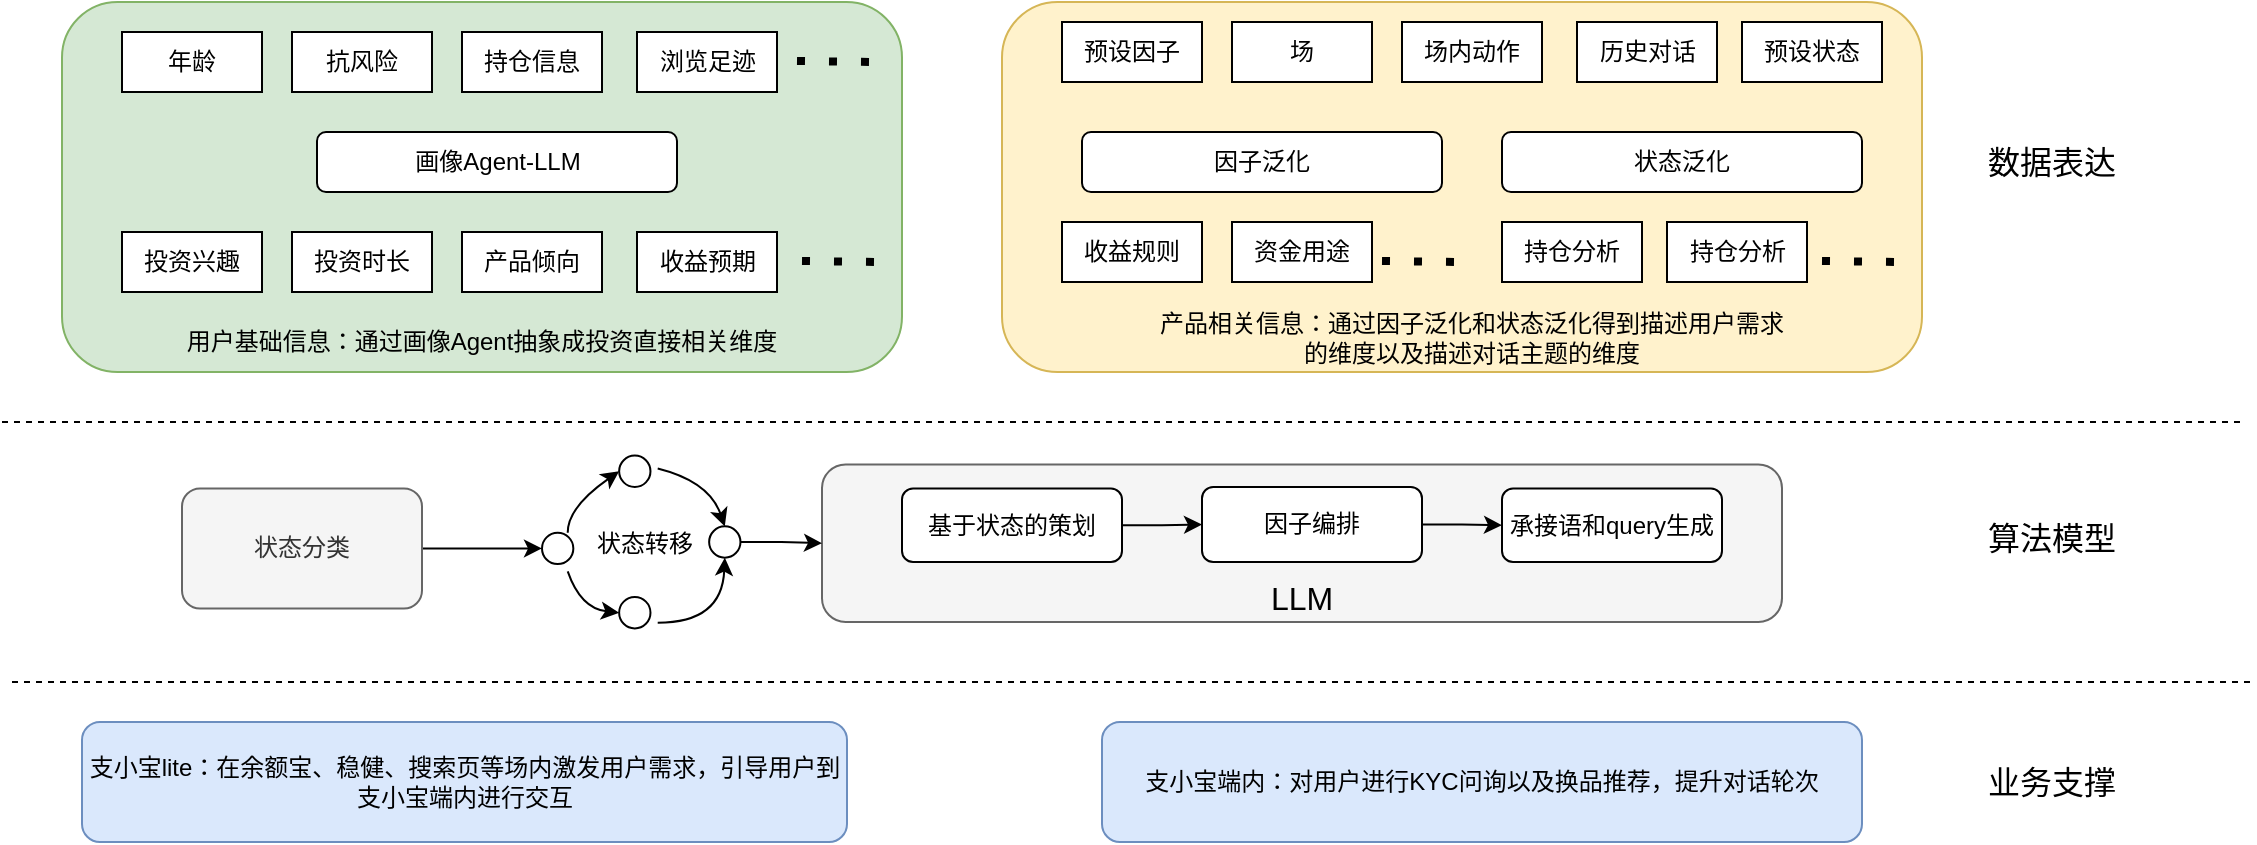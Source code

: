 <mxfile version="23.1.5" type="github">
  <diagram name="第 1 页" id="4OQSbM-UqQSi4J07hlUe">
    <mxGraphModel dx="1434" dy="820" grid="1" gridSize="10" guides="1" tooltips="1" connect="1" arrows="1" fold="1" page="1" pageScale="1" pageWidth="1200" pageHeight="500" math="0" shadow="0">
      <root>
        <mxCell id="0" />
        <mxCell id="1" parent="0" />
        <mxCell id="lh9OxJZ50uBvEwE671Iv-82" value="" style="rounded=1;whiteSpace=wrap;html=1;fillColor=#f5f5f5;fontColor=#333333;strokeColor=#666666;" vertex="1" parent="1">
          <mxGeometry x="470" y="251.24" width="480" height="78.76" as="geometry" />
        </mxCell>
        <mxCell id="lh9OxJZ50uBvEwE671Iv-33" value="" style="rounded=1;whiteSpace=wrap;html=1;fillColor=#d5e8d4;strokeColor=#82b366;" vertex="1" parent="1">
          <mxGeometry x="90" y="20" width="420" height="185" as="geometry" />
        </mxCell>
        <mxCell id="lh9OxJZ50uBvEwE671Iv-34" value="年龄" style="rounded=0;whiteSpace=wrap;html=1;" vertex="1" parent="1">
          <mxGeometry x="120" y="35" width="70" height="30" as="geometry" />
        </mxCell>
        <mxCell id="lh9OxJZ50uBvEwE671Iv-36" value="抗风险" style="rounded=0;whiteSpace=wrap;html=1;" vertex="1" parent="1">
          <mxGeometry x="205" y="35" width="70" height="30" as="geometry" />
        </mxCell>
        <mxCell id="lh9OxJZ50uBvEwE671Iv-37" value="持仓信息" style="rounded=0;whiteSpace=wrap;html=1;" vertex="1" parent="1">
          <mxGeometry x="290" y="35" width="70" height="30" as="geometry" />
        </mxCell>
        <mxCell id="lh9OxJZ50uBvEwE671Iv-38" value="" style="endArrow=none;dashed=1;html=1;dashPattern=1 3;strokeWidth=4;rounded=0;" edge="1" parent="1">
          <mxGeometry width="50" height="50" relative="1" as="geometry">
            <mxPoint x="457.5" y="49.5" as="sourcePoint" />
            <mxPoint x="497.5" y="50" as="targetPoint" />
          </mxGeometry>
        </mxCell>
        <mxCell id="lh9OxJZ50uBvEwE671Iv-39" value="画像Agent-LLM" style="rounded=1;whiteSpace=wrap;html=1;" vertex="1" parent="1">
          <mxGeometry x="217.5" y="85" width="180" height="30" as="geometry" />
        </mxCell>
        <mxCell id="lh9OxJZ50uBvEwE671Iv-40" value="投资兴趣" style="rounded=0;whiteSpace=wrap;html=1;" vertex="1" parent="1">
          <mxGeometry x="120" y="135" width="70" height="30" as="geometry" />
        </mxCell>
        <mxCell id="lh9OxJZ50uBvEwE671Iv-41" value="产品倾向" style="rounded=0;whiteSpace=wrap;html=1;" vertex="1" parent="1">
          <mxGeometry x="290" y="135" width="70" height="30" as="geometry" />
        </mxCell>
        <mxCell id="lh9OxJZ50uBvEwE671Iv-42" value="收益预期" style="rounded=0;whiteSpace=wrap;html=1;" vertex="1" parent="1">
          <mxGeometry x="377.5" y="135" width="70" height="30" as="geometry" />
        </mxCell>
        <mxCell id="lh9OxJZ50uBvEwE671Iv-43" value="" style="endArrow=none;dashed=1;html=1;dashPattern=1 3;strokeWidth=4;rounded=0;" edge="1" parent="1">
          <mxGeometry width="50" height="50" relative="1" as="geometry">
            <mxPoint x="460" y="149.5" as="sourcePoint" />
            <mxPoint x="500" y="150" as="targetPoint" />
          </mxGeometry>
        </mxCell>
        <mxCell id="lh9OxJZ50uBvEwE671Iv-44" value="投资时长" style="rounded=0;whiteSpace=wrap;html=1;" vertex="1" parent="1">
          <mxGeometry x="205" y="135" width="70" height="30" as="geometry" />
        </mxCell>
        <mxCell id="lh9OxJZ50uBvEwE671Iv-45" value="浏览足迹" style="rounded=0;whiteSpace=wrap;html=1;" vertex="1" parent="1">
          <mxGeometry x="377.5" y="35" width="70" height="30" as="geometry" />
        </mxCell>
        <mxCell id="lh9OxJZ50uBvEwE671Iv-50" value="" style="rounded=1;whiteSpace=wrap;html=1;fillColor=#fff2cc;strokeColor=#d6b656;" vertex="1" parent="1">
          <mxGeometry x="560" y="20" width="460" height="185" as="geometry" />
        </mxCell>
        <mxCell id="lh9OxJZ50uBvEwE671Iv-51" value="预设因子" style="rounded=0;whiteSpace=wrap;html=1;" vertex="1" parent="1">
          <mxGeometry x="590" y="30" width="70" height="30" as="geometry" />
        </mxCell>
        <mxCell id="lh9OxJZ50uBvEwE671Iv-52" value="场" style="rounded=0;whiteSpace=wrap;html=1;" vertex="1" parent="1">
          <mxGeometry x="675" y="30" width="70" height="30" as="geometry" />
        </mxCell>
        <mxCell id="lh9OxJZ50uBvEwE671Iv-53" value="场内动作" style="rounded=0;whiteSpace=wrap;html=1;" vertex="1" parent="1">
          <mxGeometry x="760" y="30" width="70" height="30" as="geometry" />
        </mxCell>
        <mxCell id="lh9OxJZ50uBvEwE671Iv-55" value="因子泛化" style="rounded=1;whiteSpace=wrap;html=1;" vertex="1" parent="1">
          <mxGeometry x="600" y="85" width="180" height="30" as="geometry" />
        </mxCell>
        <mxCell id="lh9OxJZ50uBvEwE671Iv-56" value="收益规则" style="rounded=0;whiteSpace=wrap;html=1;" vertex="1" parent="1">
          <mxGeometry x="590" y="130" width="70" height="30" as="geometry" />
        </mxCell>
        <mxCell id="lh9OxJZ50uBvEwE671Iv-58" value="持仓分析" style="rounded=0;whiteSpace=wrap;html=1;" vertex="1" parent="1">
          <mxGeometry x="810" y="130" width="70" height="30" as="geometry" />
        </mxCell>
        <mxCell id="lh9OxJZ50uBvEwE671Iv-60" value="资金用途" style="rounded=0;whiteSpace=wrap;html=1;" vertex="1" parent="1">
          <mxGeometry x="675" y="130" width="70" height="30" as="geometry" />
        </mxCell>
        <mxCell id="lh9OxJZ50uBvEwE671Iv-61" value="历史对话" style="rounded=0;whiteSpace=wrap;html=1;" vertex="1" parent="1">
          <mxGeometry x="847.5" y="30" width="70" height="30" as="geometry" />
        </mxCell>
        <mxCell id="lh9OxJZ50uBvEwE671Iv-62" value="预设状态" style="rounded=0;whiteSpace=wrap;html=1;" vertex="1" parent="1">
          <mxGeometry x="930" y="30" width="70" height="30" as="geometry" />
        </mxCell>
        <mxCell id="lh9OxJZ50uBvEwE671Iv-63" value="状态泛化" style="rounded=1;whiteSpace=wrap;html=1;" vertex="1" parent="1">
          <mxGeometry x="810" y="85" width="180" height="30" as="geometry" />
        </mxCell>
        <mxCell id="lh9OxJZ50uBvEwE671Iv-64" value="持仓分析" style="rounded=0;whiteSpace=wrap;html=1;" vertex="1" parent="1">
          <mxGeometry x="892.5" y="130" width="70" height="30" as="geometry" />
        </mxCell>
        <mxCell id="lh9OxJZ50uBvEwE671Iv-65" value="" style="endArrow=none;dashed=1;html=1;dashPattern=1 3;strokeWidth=4;rounded=0;" edge="1" parent="1">
          <mxGeometry width="50" height="50" relative="1" as="geometry">
            <mxPoint x="750" y="149.5" as="sourcePoint" />
            <mxPoint x="790" y="150" as="targetPoint" />
          </mxGeometry>
        </mxCell>
        <mxCell id="lh9OxJZ50uBvEwE671Iv-66" value="" style="endArrow=none;dashed=1;html=1;dashPattern=1 3;strokeWidth=4;rounded=0;" edge="1" parent="1">
          <mxGeometry width="50" height="50" relative="1" as="geometry">
            <mxPoint x="970" y="149.5" as="sourcePoint" />
            <mxPoint x="1010" y="150" as="targetPoint" />
          </mxGeometry>
        </mxCell>
        <mxCell id="lh9OxJZ50uBvEwE671Iv-87" style="edgeStyle=orthogonalEdgeStyle;rounded=0;orthogonalLoop=1;jettySize=auto;html=1;exitX=1;exitY=0.5;exitDx=0;exitDy=0;entryX=0;entryY=0.5;entryDx=0;entryDy=0;" edge="1" parent="1" source="lh9OxJZ50uBvEwE671Iv-67" target="lh9OxJZ50uBvEwE671Iv-68">
          <mxGeometry relative="1" as="geometry" />
        </mxCell>
        <mxCell id="lh9OxJZ50uBvEwE671Iv-67" value="状态分类" style="rounded=1;whiteSpace=wrap;html=1;fillColor=#f5f5f5;fontColor=#333333;strokeColor=#666666;" vertex="1" parent="1">
          <mxGeometry x="150" y="263.22" width="120" height="60" as="geometry" />
        </mxCell>
        <mxCell id="lh9OxJZ50uBvEwE671Iv-68" value="" style="ellipse;whiteSpace=wrap;html=1;aspect=fixed;" vertex="1" parent="1">
          <mxGeometry x="330" y="285.381" width="15.67" height="15.67" as="geometry" />
        </mxCell>
        <mxCell id="lh9OxJZ50uBvEwE671Iv-69" value="" style="ellipse;whiteSpace=wrap;html=1;aspect=fixed;" vertex="1" parent="1">
          <mxGeometry x="368.571" y="246.81" width="15.67" height="15.67" as="geometry" />
        </mxCell>
        <mxCell id="lh9OxJZ50uBvEwE671Iv-70" value="" style="ellipse;whiteSpace=wrap;html=1;aspect=fixed;" vertex="1" parent="1">
          <mxGeometry x="368.571" y="317.524" width="15.67" height="15.67" as="geometry" />
        </mxCell>
        <mxCell id="lh9OxJZ50uBvEwE671Iv-88" style="edgeStyle=orthogonalEdgeStyle;rounded=0;orthogonalLoop=1;jettySize=auto;html=1;exitX=1;exitY=0.5;exitDx=0;exitDy=0;entryX=0;entryY=0.5;entryDx=0;entryDy=0;" edge="1" parent="1" source="lh9OxJZ50uBvEwE671Iv-71" target="lh9OxJZ50uBvEwE671Iv-82">
          <mxGeometry relative="1" as="geometry" />
        </mxCell>
        <mxCell id="lh9OxJZ50uBvEwE671Iv-71" value="" style="ellipse;whiteSpace=wrap;html=1;aspect=fixed;" vertex="1" parent="1">
          <mxGeometry x="413.571" y="282.167" width="15.67" height="15.67" as="geometry" />
        </mxCell>
        <mxCell id="lh9OxJZ50uBvEwE671Iv-72" value="" style="curved=1;endArrow=classic;html=1;rounded=0;entryX=0;entryY=0.5;entryDx=0;entryDy=0;" edge="1" parent="1" target="lh9OxJZ50uBvEwE671Iv-69">
          <mxGeometry width="50" height="50" relative="1" as="geometry">
            <mxPoint x="342.857" y="285.381" as="sourcePoint" />
            <mxPoint x="378.214" y="259.667" as="targetPoint" />
            <Array as="points">
              <mxPoint x="342.857" y="272.524" />
            </Array>
          </mxGeometry>
        </mxCell>
        <mxCell id="lh9OxJZ50uBvEwE671Iv-73" value="" style="curved=1;endArrow=classic;html=1;rounded=0;entryX=0;entryY=0.5;entryDx=0;entryDy=0;" edge="1" parent="1" target="lh9OxJZ50uBvEwE671Iv-70">
          <mxGeometry width="50" height="50" relative="1" as="geometry">
            <mxPoint x="342.857" y="304.667" as="sourcePoint" />
            <mxPoint x="375" y="327.167" as="targetPoint" />
            <Array as="points">
              <mxPoint x="349.286" y="323.149" />
            </Array>
          </mxGeometry>
        </mxCell>
        <mxCell id="lh9OxJZ50uBvEwE671Iv-74" value="" style="curved=1;endArrow=classic;html=1;rounded=0;entryX=0.5;entryY=0;entryDx=0;entryDy=0;" edge="1" parent="1" target="lh9OxJZ50uBvEwE671Iv-71">
          <mxGeometry width="50" height="50" relative="1" as="geometry">
            <mxPoint x="387.857" y="253.239" as="sourcePoint" />
            <mxPoint x="420" y="221.096" as="targetPoint" />
            <Array as="points">
              <mxPoint x="413.571" y="259.667" />
            </Array>
          </mxGeometry>
        </mxCell>
        <mxCell id="lh9OxJZ50uBvEwE671Iv-75" value="" style="curved=1;endArrow=classic;html=1;rounded=0;entryX=0.5;entryY=1;entryDx=0;entryDy=0;" edge="1" parent="1" target="lh9OxJZ50uBvEwE671Iv-71">
          <mxGeometry width="50" height="50" relative="1" as="geometry">
            <mxPoint x="387.857" y="330.381" as="sourcePoint" />
            <mxPoint x="420" y="298.239" as="targetPoint" />
            <Array as="points">
              <mxPoint x="420" y="330.381" />
            </Array>
          </mxGeometry>
        </mxCell>
        <mxCell id="lh9OxJZ50uBvEwE671Iv-76" value="状态转移" style="text;html=1;strokeColor=none;fillColor=none;align=center;verticalAlign=middle;whiteSpace=wrap;rounded=0;" vertex="1" parent="1">
          <mxGeometry x="355.714" y="276.31" width="51.429" height="30" as="geometry" />
        </mxCell>
        <mxCell id="lh9OxJZ50uBvEwE671Iv-85" style="edgeStyle=orthogonalEdgeStyle;rounded=0;orthogonalLoop=1;jettySize=auto;html=1;exitX=1;exitY=0.5;exitDx=0;exitDy=0;entryX=0;entryY=0.5;entryDx=0;entryDy=0;" edge="1" parent="1" source="lh9OxJZ50uBvEwE671Iv-77" target="lh9OxJZ50uBvEwE671Iv-80">
          <mxGeometry relative="1" as="geometry" />
        </mxCell>
        <mxCell id="lh9OxJZ50uBvEwE671Iv-77" value="基于状态的策划" style="rounded=1;whiteSpace=wrap;html=1;" vertex="1" parent="1">
          <mxGeometry x="510" y="263.22" width="110" height="36.78" as="geometry" />
        </mxCell>
        <mxCell id="lh9OxJZ50uBvEwE671Iv-86" style="edgeStyle=orthogonalEdgeStyle;rounded=0;orthogonalLoop=1;jettySize=auto;html=1;exitX=1;exitY=0.5;exitDx=0;exitDy=0;entryX=0;entryY=0.5;entryDx=0;entryDy=0;" edge="1" parent="1" source="lh9OxJZ50uBvEwE671Iv-80" target="lh9OxJZ50uBvEwE671Iv-81">
          <mxGeometry relative="1" as="geometry" />
        </mxCell>
        <mxCell id="lh9OxJZ50uBvEwE671Iv-80" value="因子编排" style="rounded=1;whiteSpace=wrap;html=1;" vertex="1" parent="1">
          <mxGeometry x="660" y="262.48" width="110" height="37.52" as="geometry" />
        </mxCell>
        <mxCell id="lh9OxJZ50uBvEwE671Iv-81" value="承接语和query生成" style="rounded=1;whiteSpace=wrap;html=1;" vertex="1" parent="1">
          <mxGeometry x="810" y="263.22" width="110" height="36.78" as="geometry" />
        </mxCell>
        <mxCell id="lh9OxJZ50uBvEwE671Iv-83" value="&lt;font style=&quot;font-size: 16px;&quot;&gt;LLM&lt;/font&gt;" style="text;html=1;align=center;verticalAlign=middle;whiteSpace=wrap;rounded=0;" vertex="1" parent="1">
          <mxGeometry x="680" y="303.19" width="60" height="30" as="geometry" />
        </mxCell>
        <mxCell id="lh9OxJZ50uBvEwE671Iv-89" value="支小宝lite：在余额宝、稳健、搜索页等场内激发用户需求，引导用户到支小宝端内进行交互" style="rounded=1;whiteSpace=wrap;html=1;fillColor=#dae8fc;strokeColor=#6c8ebf;" vertex="1" parent="1">
          <mxGeometry x="100" y="380" width="382.5" height="60" as="geometry" />
        </mxCell>
        <mxCell id="lh9OxJZ50uBvEwE671Iv-90" value="支小宝端内：对用户进行KYC问询以及换品推荐，提升对话轮次" style="rounded=1;whiteSpace=wrap;html=1;fillColor=#dae8fc;strokeColor=#6c8ebf;" vertex="1" parent="1">
          <mxGeometry x="610" y="380" width="380" height="60" as="geometry" />
        </mxCell>
        <mxCell id="lh9OxJZ50uBvEwE671Iv-93" value="用户基础信息：通过画像Agent抽象成投资直接相关维度" style="text;html=1;align=center;verticalAlign=middle;whiteSpace=wrap;rounded=0;" vertex="1" parent="1">
          <mxGeometry x="140" y="175" width="320" height="30" as="geometry" />
        </mxCell>
        <mxCell id="lh9OxJZ50uBvEwE671Iv-94" value="产品相关信息：通过因子泛化和状态泛化得到描述用户需求的维度以及描述对话主题的维度" style="text;html=1;align=center;verticalAlign=middle;whiteSpace=wrap;rounded=0;" vertex="1" parent="1">
          <mxGeometry x="635" y="172.5" width="320" height="30" as="geometry" />
        </mxCell>
        <mxCell id="lh9OxJZ50uBvEwE671Iv-95" value="" style="endArrow=none;dashed=1;html=1;rounded=0;" edge="1" parent="1">
          <mxGeometry width="50" height="50" relative="1" as="geometry">
            <mxPoint x="60" y="230" as="sourcePoint" />
            <mxPoint x="1180" y="230" as="targetPoint" />
          </mxGeometry>
        </mxCell>
        <mxCell id="lh9OxJZ50uBvEwE671Iv-96" value="" style="endArrow=none;dashed=1;html=1;rounded=0;" edge="1" parent="1">
          <mxGeometry width="50" height="50" relative="1" as="geometry">
            <mxPoint x="65" y="360" as="sourcePoint" />
            <mxPoint x="1185" y="360" as="targetPoint" />
          </mxGeometry>
        </mxCell>
        <mxCell id="lh9OxJZ50uBvEwE671Iv-97" value="&lt;font style=&quot;font-size: 16px;&quot;&gt;数据表达&lt;/font&gt;" style="text;html=1;align=center;verticalAlign=middle;whiteSpace=wrap;rounded=0;" vertex="1" parent="1">
          <mxGeometry x="1040" y="85" width="90" height="30" as="geometry" />
        </mxCell>
        <mxCell id="lh9OxJZ50uBvEwE671Iv-98" value="&lt;font style=&quot;font-size: 16px;&quot;&gt;算法模型&lt;/font&gt;" style="text;html=1;align=center;verticalAlign=middle;whiteSpace=wrap;rounded=0;" vertex="1" parent="1">
          <mxGeometry x="1040" y="273.19" width="90" height="30" as="geometry" />
        </mxCell>
        <mxCell id="lh9OxJZ50uBvEwE671Iv-99" value="&lt;font style=&quot;font-size: 16px;&quot;&gt;业务支撑&lt;/font&gt;" style="text;html=1;align=center;verticalAlign=middle;whiteSpace=wrap;rounded=0;" vertex="1" parent="1">
          <mxGeometry x="1040" y="395.0" width="90" height="30" as="geometry" />
        </mxCell>
      </root>
    </mxGraphModel>
  </diagram>
</mxfile>
